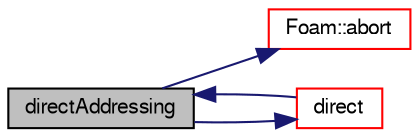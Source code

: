 digraph "directAddressing"
{
  bgcolor="transparent";
  edge [fontname="FreeSans",fontsize="10",labelfontname="FreeSans",labelfontsize="10"];
  node [fontname="FreeSans",fontsize="10",shape=record];
  rankdir="LR";
  Node63 [label="directAddressing",height=0.2,width=0.4,color="black", fillcolor="grey75", style="filled", fontcolor="black"];
  Node63 -> Node64 [color="midnightblue",fontsize="10",style="solid",fontname="FreeSans"];
  Node64 [label="Foam::abort",height=0.2,width=0.4,color="red",URL="$a21124.html#a447107a607d03e417307c203fa5fb44b"];
  Node63 -> Node107 [color="midnightblue",fontsize="10",style="solid",fontname="FreeSans"];
  Node107 [label="direct",height=0.2,width=0.4,color="red",URL="$a27266.html#ae76ee987311e5a64ff3eb5857c82a76a",tooltip="Is the mapping direct. "];
  Node107 -> Node63 [color="midnightblue",fontsize="10",style="solid",fontname="FreeSans"];
}
